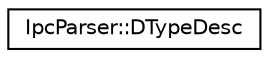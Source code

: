 digraph "Graphical Class Hierarchy"
{
  edge [fontname="Helvetica",fontsize="10",labelfontname="Helvetica",labelfontsize="10"];
  node [fontname="Helvetica",fontsize="10",shape=record];
  rankdir="LR";
  Node0 [label="IpcParser::DTypeDesc",height=0.2,width=0.4,color="black", fillcolor="white", style="filled",URL="$structIpcParser_1_1DTypeDesc.html"];
}
